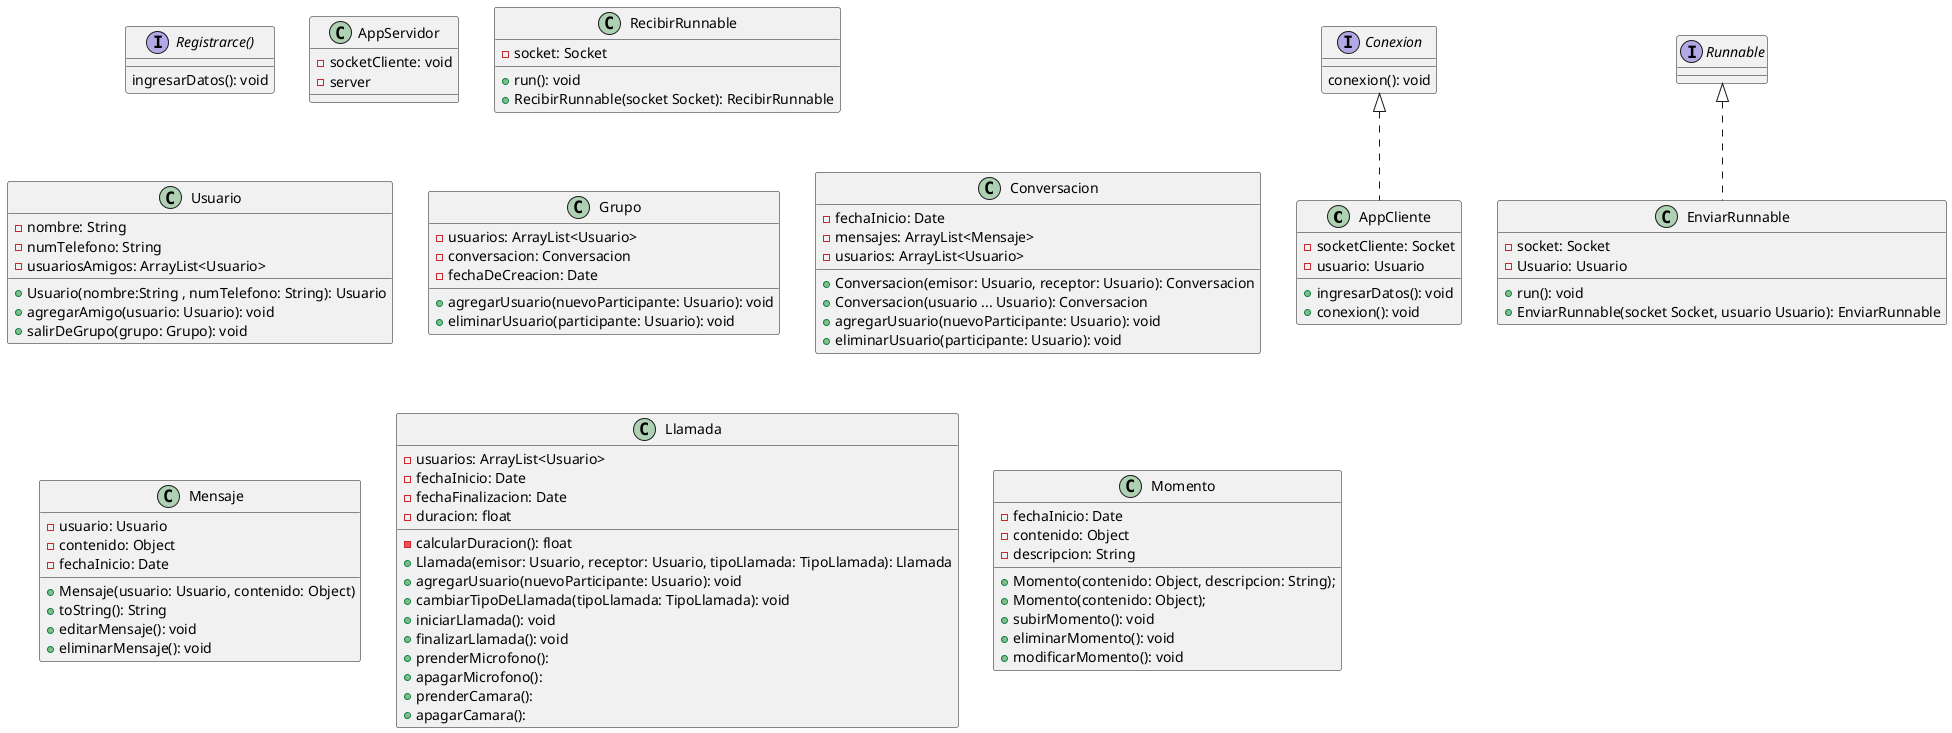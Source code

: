 @startuml
'https://plantuml.com/class-diagram

class AppCliente implements Conexion{
    -socketCliente: Socket
    -usuario: Usuario
    +ingresarDatos(): void
    +conexion(): void
}

interface Conexion{
    conexion(): void
}

interface Registrarce(){
    ingresarDatos(): void
}

class AppServidor{
    -socketCliente: void
    -server
}

class EnviarRunnable implements Runnable{
    -socket: Socket
    -Usuario: Usuario
    +run(): void
    +EnviarRunnable(socket Socket, usuario Usuario): EnviarRunnable
}

class RecibirRunnable{
    -socket: Socket
    +run(): void
    +RecibirRunnable(socket Socket): RecibirRunnable
}

class Usuario{
    -nombre: String
    -numTelefono: String
    -usuariosAmigos: ArrayList<Usuario>
    +Usuario(nombre:String , numTelefono: String): Usuario
    +agregarAmigo(usuario: Usuario): void
    +salirDeGrupo(grupo: Grupo): void
}

class Grupo{
    -usuarios: ArrayList<Usuario>
    -conversacion: Conversacion
    -fechaDeCreacion: Date
    +agregarUsuario(nuevoParticipante: Usuario): void
    +eliminarUsuario(participante: Usuario): void

}

class Conversacion{
    -fechaInicio: Date
    -mensajes: ArrayList<Mensaje>
    -usuarios: ArrayList<Usuario>
    +Conversacion(emisor: Usuario, receptor: Usuario): Conversacion
    +Conversacion(usuario ... Usuario): Conversacion
    +agregarUsuario(nuevoParticipante: Usuario): void
    +eliminarUsuario(participante: Usuario): void

}
class Mensaje{
    -usuario: Usuario
    -contenido: Object
    -fechaInicio: Date
    +Mensaje(usuario: Usuario, contenido: Object)
    +toString(): String
    +editarMensaje(): void
    +eliminarMensaje(): void
}

class Llamada{
    -usuarios: ArrayList<Usuario>
    -fechaInicio: Date
    -fechaFinalizacion: Date
    -duracion: float
    -calcularDuracion(): float
    +Llamada(emisor: Usuario, receptor: Usuario, tipoLlamada: TipoLlamada): Llamada
    +agregarUsuario(nuevoParticipante: Usuario): void
    +cambiarTipoDeLlamada(tipoLlamada: TipoLlamada): void
    +iniciarLlamada(): void
    +finalizarLlamada(): void
    +prenderMicrofono():
    +apagarMicrofono():
    +prenderCamara():
    +apagarCamara():
}

class Momento{
    -fechaInicio: Date
    -contenido: Object
    -descripcion: String
    +Momento(contenido: Object, descripcion: String);
    +Momento(contenido: Object);
    +subirMomento(): void
    +eliminarMomento(): void
    +modificarMomento(): void

}

@enduml
